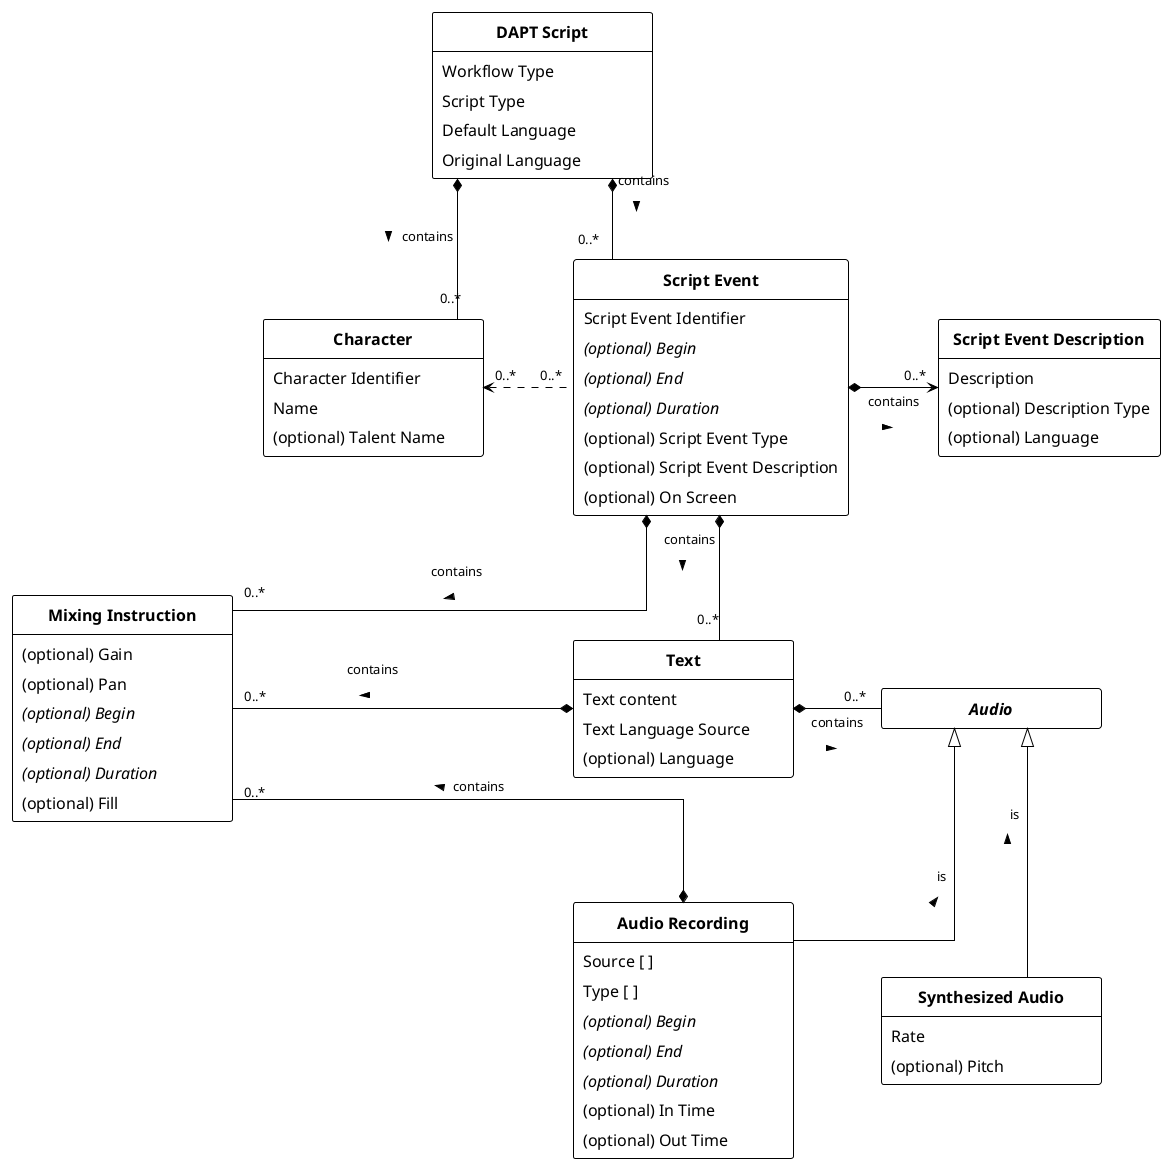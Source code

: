 @startuml class-diagram
!theme plain
!pragma ratio 1
' skinparam groupInheritance 2
skinparam linetype ortho
skinparam DefaultFontName sans-serif
skinparam DefaultFontSize 16
skinparam ArrowFontSize 13
skinparam ArrowMessageAlignment direction
skinparam Padding 4
skinparam Nodesep 70
skinparam Ranksep 80
skinparam MinClassWidth 220

Class DAPTScript as "**DAPT Script**" [[#dapt-script]] {
    Workflow Type [[[#workflow-type]]]
    Script Type [[[#script-type]]]
    Default Language [[[#default-language]]]
    Original Language [[[#original-language]]]
}

together {
    Class Character as "**Character**" [[#character]] {
        Character Identifier [[[#dfn-character-identifier]]]
        Name [[[#dfn-character-name]]]
        {field} (optional) Talent Name [[[#dfn-character-talent-name]]]
    }

    Class ScriptEvent as "**Script Event**" [[#script-event]] {
        Script Event Identifier [[[#dfn-script-event-identifier]]]
        {field} {abstract} (optional) Begin [[[#dfn-begin]]]
        {field} {abstract} (optional) End [[[#dfn-end]]]
        {field} {abstract} (optional) Duration [[[#dfn-duration]]]
        {field} (optional) Script Event Type [[[#dfn-script-event-type]]]
        {field} (optional) Script Event Description [[[#dfn-script-event-description]]]
        {field} (optional) On Screen [[[#on-screen]]]
    }

    Class ScriptEventDescription as "**Script Event Description**" [[#dfn-script-event-description]] {
        {field} Description
        {field} (optional) Description Type [[[#dfn-description-type]]]
        {field} (optional) Language
    }

    Class Text as "**Text**" [[#text]] {
        Text content [[[#dfn-text]]]
        Text Language Source [[[#text-language-source]]]
        {field} (optional) Language
        ' {field} (optional) Inline Style Attributes
    }
}

together {
    abstract Class Audio as "**Audio**" [[#dfn-audio]] {
    }

    Class SynthesizedAudio as "**Synthesized Audio**" [[#dfn-synthesized-audio]] {
        Rate [[[#dfn-rate]]]
        {field} (optional) Pitch [[[#dfn-pitch]]]
    }

    Class AudioRecording as "**Audio Recording**" [[#dfn-audio-recording]] {
        Source [ ] [[[#dfn-source]]]
        Type [ ] [[[#dfn-type]]]
        {field} {abstract} (optional) Begin [[[#dfn-begin]]]
        {field} {abstract} (optional) End [[[#dfn-end]]]
        {field} {abstract} (optional) Duration [[[#dfn-duration]]]
        {field} (optional) In Time [[[#dfn-in-time]]]
        {field} (optional) Out Time [[[#dfn-out-time]]]
    }

}

class MixingInstruction as "**Mixing Instruction**" [[#dfn-mixing-instruction]] {
    {field} (optional) Gain [[[#dfn-gain]]]
    {field} (optional) Pan [[[#dfn-pan]]]
    {field} {abstract} (optional) Begin [[[#dfn-begin]]]
    {field} {abstract} (optional) End [[[#dfn-end]]]
    {field} {abstract} (optional) Duration [[[#dfn-duration]]]
    {field} (optional) Fill [[[#dfn-fill]]]
}

' MixingInstruction -[hidden]r-AudioRecording


DAPTScript *-down- "0..* " ScriptEvent : contains\n >
DAPTScript *-- "0..*" Character : contains >
ScriptEvent *-down- "0..*" MixingInstruction : contains\n >
Text *-left- "0..* " Audio : contains\n <
Text *-- "0..* " MixingInstruction : contains\n >
Character "0..*" <.right. "0..*" ScriptEvent
ScriptEvent *-left> "0..*" ScriptEventDescription : contains\n <
ScriptEvent *-down- "0..*" Text : contains\n >
AudioRecording *-- "0..* " MixingInstruction : contains >
Audio <|-down- SynthesizedAudio : is\n <
Audio <|-down- AudioRecording : is\n <

SynthesizedAudio -[hidden]r- AudioRecording

' Hidden links to persuade the layout to look nicer
' MixingInstruction -[hidden]left- Text
' Text -[hidden]down- Audio
AudioRecording -[hidden]left- SynthesizedAudio
Audio -[hidden]left- MixingInstruction

hide empty members
hide circle
@enduml